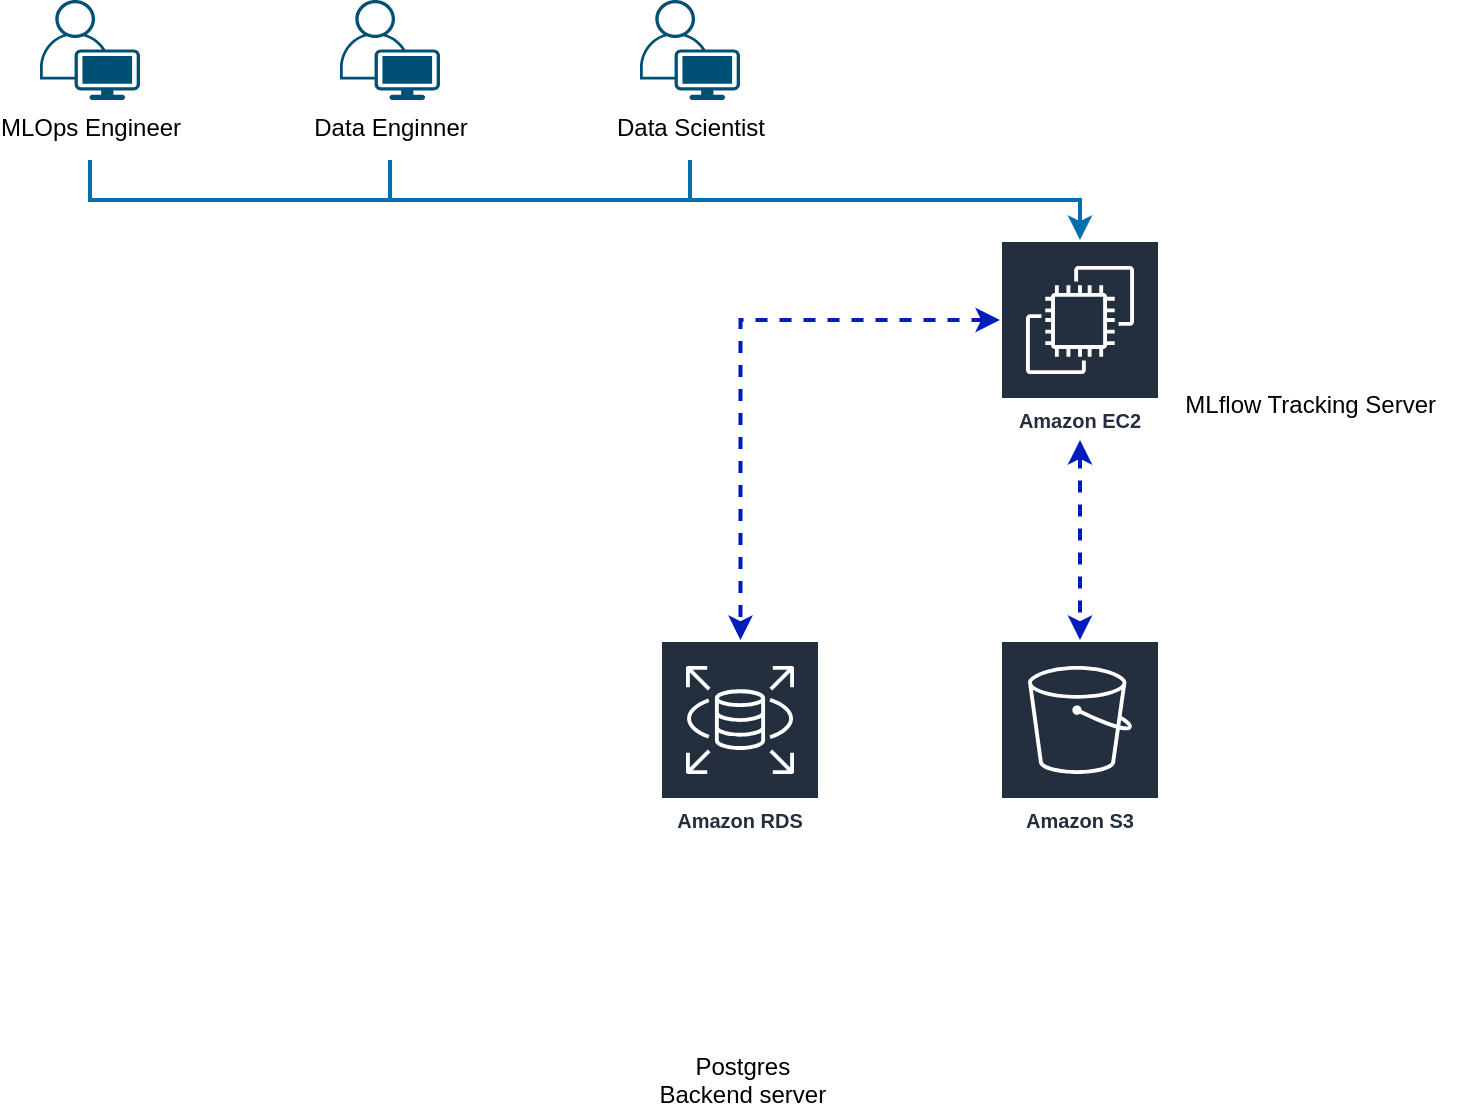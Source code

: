 <mxfile version="21.2.1" type="github">
  <diagram name="Page-1" id="aaaa8250-4180-3840-79b5-4cada1eebb92">
    <mxGraphModel dx="1615" dy="851" grid="1" gridSize="10" guides="1" tooltips="1" connect="1" arrows="1" fold="1" page="1" pageScale="1" pageWidth="1169" pageHeight="827" background="none" math="0" shadow="0">
      <root>
        <mxCell id="0" />
        <mxCell id="1" parent="0" />
        <mxCell id="3vjozkMh5y9hP1vu4_fN-4" value="Amazon S3" style="sketch=0;outlineConnect=0;fontColor=#232F3E;gradientColor=none;strokeColor=#ffffff;fillColor=#232F3E;dashed=0;verticalLabelPosition=middle;verticalAlign=bottom;align=center;html=1;whiteSpace=wrap;fontSize=10;fontStyle=1;spacing=3;shape=mxgraph.aws4.productIcon;prIcon=mxgraph.aws4.s3;" vertex="1" parent="1">
          <mxGeometry x="800" y="520" width="80" height="100" as="geometry" />
        </mxCell>
        <mxCell id="3vjozkMh5y9hP1vu4_fN-5" value="Amazon RDS" style="sketch=0;outlineConnect=0;fontColor=#232F3E;gradientColor=none;strokeColor=#ffffff;fillColor=#232F3E;dashed=0;verticalLabelPosition=middle;verticalAlign=bottom;align=center;html=1;whiteSpace=wrap;fontSize=10;fontStyle=1;spacing=3;shape=mxgraph.aws4.productIcon;prIcon=mxgraph.aws4.rds;" vertex="1" parent="1">
          <mxGeometry x="630" y="520" width="80" height="100" as="geometry" />
        </mxCell>
        <mxCell id="3vjozkMh5y9hP1vu4_fN-18" style="edgeStyle=orthogonalEdgeStyle;rounded=0;orthogonalLoop=1;jettySize=auto;html=1;strokeColor=#001DBC;fillColor=#0050ef;startArrow=classic;startFill=1;strokeWidth=2;dashed=1;" edge="1" parent="1" source="3vjozkMh5y9hP1vu4_fN-6" target="3vjozkMh5y9hP1vu4_fN-5">
          <mxGeometry relative="1" as="geometry">
            <Array as="points">
              <mxPoint x="670.23" y="360" />
            </Array>
          </mxGeometry>
        </mxCell>
        <mxCell id="3vjozkMh5y9hP1vu4_fN-19" style="edgeStyle=orthogonalEdgeStyle;rounded=0;orthogonalLoop=1;jettySize=auto;html=1;fillColor=#0050ef;strokeColor=#001DBC;startArrow=classic;startFill=1;dashed=1;strokeWidth=2;" edge="1" parent="1" source="3vjozkMh5y9hP1vu4_fN-6" target="3vjozkMh5y9hP1vu4_fN-4">
          <mxGeometry relative="1" as="geometry" />
        </mxCell>
        <mxCell id="3vjozkMh5y9hP1vu4_fN-6" value="Amazon EC2" style="sketch=0;outlineConnect=0;fontColor=#232F3E;gradientColor=none;strokeColor=#ffffff;fillColor=#232F3E;dashed=0;verticalLabelPosition=middle;verticalAlign=bottom;align=center;html=1;whiteSpace=wrap;fontSize=10;fontStyle=1;spacing=3;shape=mxgraph.aws4.productIcon;prIcon=mxgraph.aws4.ec2;" vertex="1" parent="1">
          <mxGeometry x="800" y="320" width="80" height="100" as="geometry" />
        </mxCell>
        <mxCell id="3vjozkMh5y9hP1vu4_fN-7" value="Data Scientist" style="points=[[0.35,0,0],[0.98,0.51,0],[1,0.71,0],[0.67,1,0],[0,0.795,0],[0,0.65,0]];verticalLabelPosition=bottom;sketch=0;html=1;verticalAlign=top;aspect=fixed;align=center;pointerEvents=1;shape=mxgraph.cisco19.user;fillColor=#005073;strokeColor=none;" vertex="1" parent="1">
          <mxGeometry x="620" y="200" width="50" height="50" as="geometry" />
        </mxCell>
        <mxCell id="3vjozkMh5y9hP1vu4_fN-9" value="Data Enginner" style="points=[[0.35,0,0],[0.98,0.51,0],[1,0.71,0],[0.67,1,0],[0,0.795,0],[0,0.65,0]];verticalLabelPosition=bottom;sketch=0;html=1;verticalAlign=top;aspect=fixed;align=center;pointerEvents=1;shape=mxgraph.cisco19.user;fillColor=#005073;strokeColor=none;" vertex="1" parent="1">
          <mxGeometry x="470" y="200" width="50" height="50" as="geometry" />
        </mxCell>
        <mxCell id="3vjozkMh5y9hP1vu4_fN-10" value="MLOps Engineer" style="points=[[0.35,0,0],[0.98,0.51,0],[1,0.71,0],[0.67,1,0],[0,0.795,0],[0,0.65,0]];verticalLabelPosition=bottom;sketch=0;html=1;verticalAlign=top;aspect=fixed;align=center;pointerEvents=1;shape=mxgraph.cisco19.user;fillColor=#005073;strokeColor=none;" vertex="1" parent="1">
          <mxGeometry x="320" y="200" width="50" height="50" as="geometry" />
        </mxCell>
        <mxCell id="3vjozkMh5y9hP1vu4_fN-11" value="MLflow Tracking Server" style="shape=image;verticalLabelPosition=bottom;labelBackgroundColor=default;verticalAlign=top;aspect=fixed;imageAspect=0;image=https://mlflow.org/images/MLflow-logo-final-white-TM.png;clipPath=inset(0% 0% 0% 20.33% round 50%);" vertex="1" parent="1">
          <mxGeometry x="880" y="320" width="150.68" height="68.72" as="geometry" />
        </mxCell>
        <mxCell id="3vjozkMh5y9hP1vu4_fN-14" value="Postgres &#xa;Backend server" style="shape=image;verticalLabelPosition=bottom;labelBackgroundColor=default;verticalAlign=top;aspect=fixed;imageAspect=0;image=https://upload.wikimedia.org/wikipedia/commons/thumb/2/29/Postgresql_elephant.svg/1985px-Postgresql_elephant.svg.png;" vertex="1" parent="1">
          <mxGeometry x="632.81" y="640" width="77.19" height="79.58" as="geometry" />
        </mxCell>
        <mxCell id="3vjozkMh5y9hP1vu4_fN-27" style="edgeStyle=orthogonalEdgeStyle;rounded=0;orthogonalLoop=1;jettySize=auto;html=1;endArrow=none;endFill=0;fillColor=#1ba1e2;strokeColor=#006EAF;strokeWidth=2;" edge="1" parent="1">
          <mxGeometry relative="1" as="geometry">
            <mxPoint x="645" y="300" as="targetPoint" />
            <mxPoint x="645" y="280" as="sourcePoint" />
          </mxGeometry>
        </mxCell>
        <mxCell id="3vjozkMh5y9hP1vu4_fN-26" style="edgeStyle=orthogonalEdgeStyle;rounded=0;orthogonalLoop=1;jettySize=auto;html=1;endArrow=none;endFill=0;fillColor=#1ba1e2;strokeColor=#006EAF;strokeWidth=2;" edge="1" parent="1">
          <mxGeometry relative="1" as="geometry">
            <mxPoint x="495" y="300" as="targetPoint" />
            <mxPoint x="495" y="280" as="sourcePoint" />
          </mxGeometry>
        </mxCell>
        <mxCell id="3vjozkMh5y9hP1vu4_fN-25" style="edgeStyle=orthogonalEdgeStyle;rounded=0;orthogonalLoop=1;jettySize=auto;html=1;fillColor=#1ba1e2;strokeColor=#006EAF;strokeWidth=2;" edge="1" parent="1" target="3vjozkMh5y9hP1vu4_fN-6">
          <mxGeometry relative="1" as="geometry">
            <mxPoint x="345" y="280" as="sourcePoint" />
            <Array as="points">
              <mxPoint x="345" y="300" />
              <mxPoint x="840" y="300" />
            </Array>
          </mxGeometry>
        </mxCell>
      </root>
    </mxGraphModel>
  </diagram>
</mxfile>
